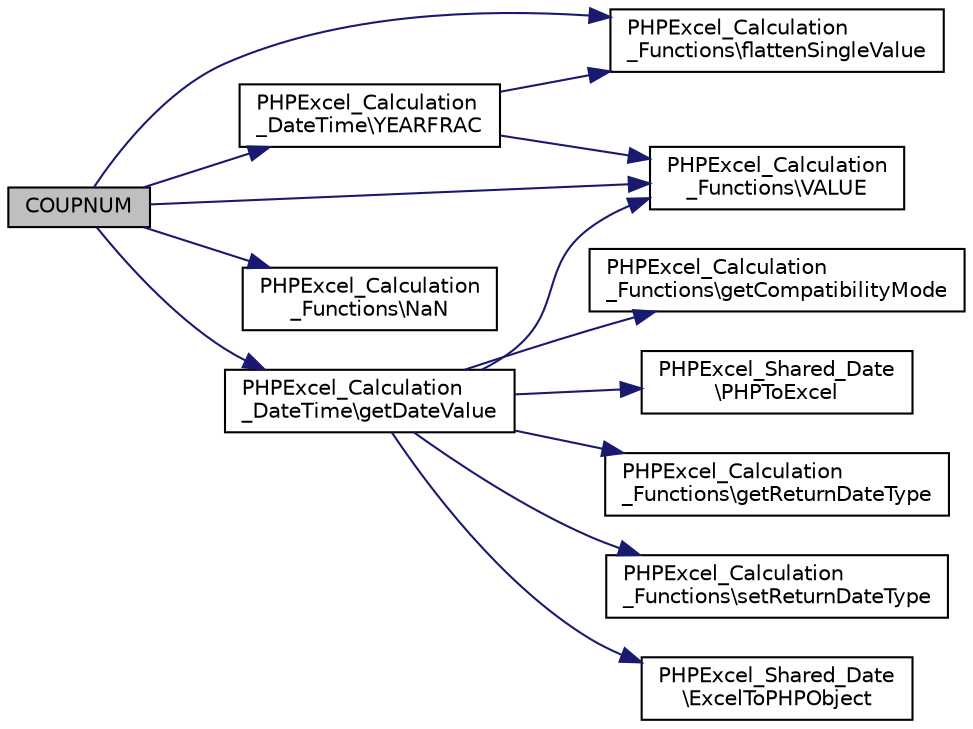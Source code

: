 digraph "COUPNUM"
{
  edge [fontname="Helvetica",fontsize="10",labelfontname="Helvetica",labelfontsize="10"];
  node [fontname="Helvetica",fontsize="10",shape=record];
  rankdir="LR";
  Node75 [label="COUPNUM",height=0.2,width=0.4,color="black", fillcolor="grey75", style="filled", fontcolor="black"];
  Node75 -> Node76 [color="midnightblue",fontsize="10",style="solid",fontname="Helvetica"];
  Node76 [label="PHPExcel_Calculation\l_Functions\\flattenSingleValue",height=0.2,width=0.4,color="black", fillcolor="white", style="filled",URL="$class_p_h_p_excel___calculation___functions.html#acaf2a2e8a02edcc96314474aa06d8550"];
  Node75 -> Node77 [color="midnightblue",fontsize="10",style="solid",fontname="Helvetica"];
  Node77 [label="PHPExcel_Calculation\l_DateTime\\getDateValue",height=0.2,width=0.4,color="black", fillcolor="white", style="filled",URL="$class_p_h_p_excel___calculation___date_time.html#a3421732b7b2db7eda6c35bd6c16d52d6"];
  Node77 -> Node78 [color="midnightblue",fontsize="10",style="solid",fontname="Helvetica"];
  Node78 [label="PHPExcel_Calculation\l_Functions\\getCompatibilityMode",height=0.2,width=0.4,color="black", fillcolor="white", style="filled",URL="$class_p_h_p_excel___calculation___functions.html#a90371057b06045a2318f8e85c3115e88"];
  Node77 -> Node79 [color="midnightblue",fontsize="10",style="solid",fontname="Helvetica"];
  Node79 [label="PHPExcel_Calculation\l_Functions\\VALUE",height=0.2,width=0.4,color="black", fillcolor="white", style="filled",URL="$class_p_h_p_excel___calculation___functions.html#a2cc495b625ec296fd11527f968a37698"];
  Node77 -> Node80 [color="midnightblue",fontsize="10",style="solid",fontname="Helvetica"];
  Node80 [label="PHPExcel_Shared_Date\l\\PHPToExcel",height=0.2,width=0.4,color="black", fillcolor="white", style="filled",URL="$class_p_h_p_excel___shared___date.html#a18486a897b4ae116d7f4cc55eb4937d5"];
  Node77 -> Node81 [color="midnightblue",fontsize="10",style="solid",fontname="Helvetica"];
  Node81 [label="PHPExcel_Calculation\l_Functions\\getReturnDateType",height=0.2,width=0.4,color="black", fillcolor="white", style="filled",URL="$class_p_h_p_excel___calculation___functions.html#adf6f0cce10c83cf95079483f2090d3cc"];
  Node77 -> Node82 [color="midnightblue",fontsize="10",style="solid",fontname="Helvetica"];
  Node82 [label="PHPExcel_Calculation\l_Functions\\setReturnDateType",height=0.2,width=0.4,color="black", fillcolor="white", style="filled",URL="$class_p_h_p_excel___calculation___functions.html#a75af080abcb5370f3c1356ef532e0e7c"];
  Node77 -> Node83 [color="midnightblue",fontsize="10",style="solid",fontname="Helvetica"];
  Node83 [label="PHPExcel_Shared_Date\l\\ExcelToPHPObject",height=0.2,width=0.4,color="black", fillcolor="white", style="filled",URL="$class_p_h_p_excel___shared___date.html#add55323c5d87e387d92dd84873cd1995"];
  Node75 -> Node79 [color="midnightblue",fontsize="10",style="solid",fontname="Helvetica"];
  Node75 -> Node84 [color="midnightblue",fontsize="10",style="solid",fontname="Helvetica"];
  Node84 [label="PHPExcel_Calculation\l_Functions\\NaN",height=0.2,width=0.4,color="black", fillcolor="white", style="filled",URL="$class_p_h_p_excel___calculation___functions.html#ad35ef66aa71a12a3f978b34c0e595a89"];
  Node75 -> Node85 [color="midnightblue",fontsize="10",style="solid",fontname="Helvetica"];
  Node85 [label="PHPExcel_Calculation\l_DateTime\\YEARFRAC",height=0.2,width=0.4,color="black", fillcolor="white", style="filled",URL="$class_p_h_p_excel___calculation___date_time.html#a5a1e26f8850b53789d094781767f2e7d"];
  Node85 -> Node76 [color="midnightblue",fontsize="10",style="solid",fontname="Helvetica"];
  Node85 -> Node79 [color="midnightblue",fontsize="10",style="solid",fontname="Helvetica"];
}
